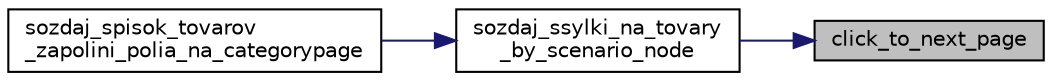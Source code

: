 digraph "click_to_next_page"
{
 // LATEX_PDF_SIZE
  edge [fontname="Helvetica",fontsize="10",labelfontname="Helvetica",labelfontsize="10"];
  node [fontname="Helvetica",fontsize="10",shape=record];
  rankdir="RL";
  Node1 [label="click_to_next_page",height=0.2,width=0.4,color="black", fillcolor="grey75", style="filled", fontcolor="black",tooltip=" "];
  Node1 -> Node2 [dir="back",color="midnightblue",fontsize="10",style="solid",fontname="Helvetica"];
  Node2 [label="sozdaj_ssylki_na_tovary\l_by_scenario_node",height=0.2,width=0.4,color="black", fillcolor="white", style="filled",URL="$d9/df5/namespaceexecute__products.html#a08e20fb43072937eebe178766782717b",tooltip=" "];
  Node2 -> Node3 [dir="back",color="midnightblue",fontsize="10",style="solid",fontname="Helvetica"];
  Node3 [label="sozdaj_spisok_tovarov\l_zapolini_polia_na_categorypage",height=0.2,width=0.4,color="black", fillcolor="white", style="filled",URL="$d9/df5/namespaceexecute__products.html#a393d539e316cb7295953435b249684e4",tooltip=" "];
}

